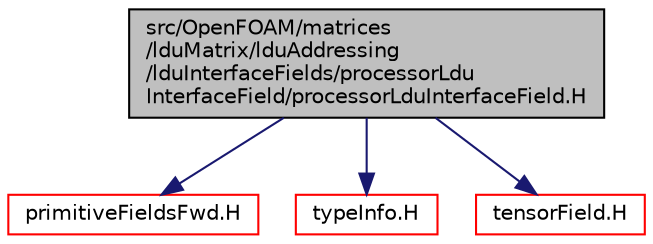 digraph "src/OpenFOAM/matrices/lduMatrix/lduAddressing/lduInterfaceFields/processorLduInterfaceField/processorLduInterfaceField.H"
{
  bgcolor="transparent";
  edge [fontname="Helvetica",fontsize="10",labelfontname="Helvetica",labelfontsize="10"];
  node [fontname="Helvetica",fontsize="10",shape=record];
  Node0 [label="src/OpenFOAM/matrices\l/lduMatrix/lduAddressing\l/lduInterfaceFields/processorLdu\lInterfaceField/processorLduInterfaceField.H",height=0.2,width=0.4,color="black", fillcolor="grey75", style="filled", fontcolor="black"];
  Node0 -> Node1 [color="midnightblue",fontsize="10",style="solid",fontname="Helvetica"];
  Node1 [label="primitiveFieldsFwd.H",height=0.2,width=0.4,color="red",URL="$a10352.html",tooltip="Forward declarations of the specialisations of Field<T> for scalar, vector and tensor. "];
  Node0 -> Node73 [color="midnightblue",fontsize="10",style="solid",fontname="Helvetica"];
  Node73 [label="typeInfo.H",height=0.2,width=0.4,color="red",URL="$a10055.html"];
  Node0 -> Node79 [color="midnightblue",fontsize="10",style="solid",fontname="Helvetica"];
  Node79 [label="tensorField.H",height=0.2,width=0.4,color="red",URL="$a10430.html"];
}
